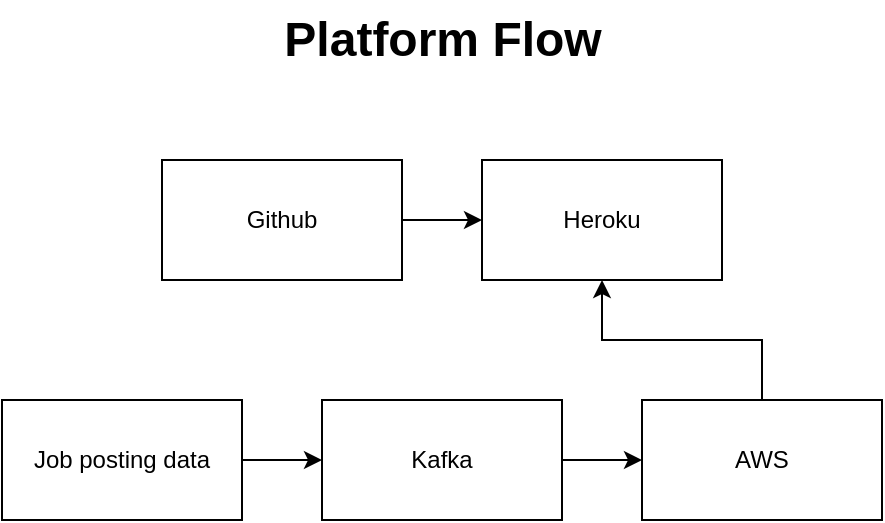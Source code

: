 <mxfile version="21.1.4" type="device">
  <diagram id="XERYJa7bOnxI1rjB0lBh" name="Page-1">
    <mxGraphModel dx="1228" dy="531" grid="1" gridSize="10" guides="1" tooltips="1" connect="1" arrows="1" fold="1" page="1" pageScale="1" pageWidth="850" pageHeight="1100" math="0" shadow="0">
      <root>
        <mxCell id="0" />
        <mxCell id="1" parent="0" />
        <mxCell id="AKTVt_qtx3Rfi2LWTMsj-4" style="edgeStyle=orthogonalEdgeStyle;rounded=0;orthogonalLoop=1;jettySize=auto;html=1;exitX=1;exitY=0.5;exitDx=0;exitDy=0;entryX=0;entryY=0.5;entryDx=0;entryDy=0;" parent="1" source="AKTVt_qtx3Rfi2LWTMsj-2" target="AKTVt_qtx3Rfi2LWTMsj-3" edge="1">
          <mxGeometry relative="1" as="geometry" />
        </mxCell>
        <mxCell id="AKTVt_qtx3Rfi2LWTMsj-2" value="Github" style="rounded=0;whiteSpace=wrap;html=1;" parent="1" vertex="1">
          <mxGeometry x="240" y="120" width="120" height="60" as="geometry" />
        </mxCell>
        <mxCell id="AKTVt_qtx3Rfi2LWTMsj-3" value="Heroku" style="rounded=0;whiteSpace=wrap;html=1;" parent="1" vertex="1">
          <mxGeometry x="400" y="120" width="120" height="60" as="geometry" />
        </mxCell>
        <mxCell id="AKTVt_qtx3Rfi2LWTMsj-11" style="edgeStyle=orthogonalEdgeStyle;rounded=0;orthogonalLoop=1;jettySize=auto;html=1;exitX=0.5;exitY=0;exitDx=0;exitDy=0;entryX=0.5;entryY=1;entryDx=0;entryDy=0;" parent="1" source="AKTVt_qtx3Rfi2LWTMsj-6" target="AKTVt_qtx3Rfi2LWTMsj-3" edge="1">
          <mxGeometry relative="1" as="geometry" />
        </mxCell>
        <mxCell id="AKTVt_qtx3Rfi2LWTMsj-6" value="AWS" style="rounded=0;whiteSpace=wrap;html=1;" parent="1" vertex="1">
          <mxGeometry x="480" y="240" width="120" height="60" as="geometry" />
        </mxCell>
        <mxCell id="AKTVt_qtx3Rfi2LWTMsj-8" style="edgeStyle=orthogonalEdgeStyle;rounded=0;orthogonalLoop=1;jettySize=auto;html=1;exitX=1;exitY=0.5;exitDx=0;exitDy=0;entryX=0;entryY=0.5;entryDx=0;entryDy=0;" parent="1" source="AKTVt_qtx3Rfi2LWTMsj-7" target="AKTVt_qtx3Rfi2LWTMsj-6" edge="1">
          <mxGeometry relative="1" as="geometry" />
        </mxCell>
        <mxCell id="AKTVt_qtx3Rfi2LWTMsj-7" value="Kafka" style="rounded=0;whiteSpace=wrap;html=1;" parent="1" vertex="1">
          <mxGeometry x="320" y="240" width="120" height="60" as="geometry" />
        </mxCell>
        <mxCell id="AKTVt_qtx3Rfi2LWTMsj-10" style="edgeStyle=orthogonalEdgeStyle;rounded=0;orthogonalLoop=1;jettySize=auto;html=1;exitX=1;exitY=0.5;exitDx=0;exitDy=0;entryX=0;entryY=0.5;entryDx=0;entryDy=0;" parent="1" source="AKTVt_qtx3Rfi2LWTMsj-9" target="AKTVt_qtx3Rfi2LWTMsj-7" edge="1">
          <mxGeometry relative="1" as="geometry" />
        </mxCell>
        <mxCell id="AKTVt_qtx3Rfi2LWTMsj-9" value="Job posting data" style="rounded=0;whiteSpace=wrap;html=1;" parent="1" vertex="1">
          <mxGeometry x="160" y="240" width="120" height="60" as="geometry" />
        </mxCell>
        <mxCell id="AKTVt_qtx3Rfi2LWTMsj-12" value="Platform Flow" style="text;strokeColor=none;fillColor=none;html=1;fontSize=24;fontStyle=1;verticalAlign=middle;align=center;" parent="1" vertex="1">
          <mxGeometry x="280" y="40" width="200" height="40" as="geometry" />
        </mxCell>
      </root>
    </mxGraphModel>
  </diagram>
</mxfile>
